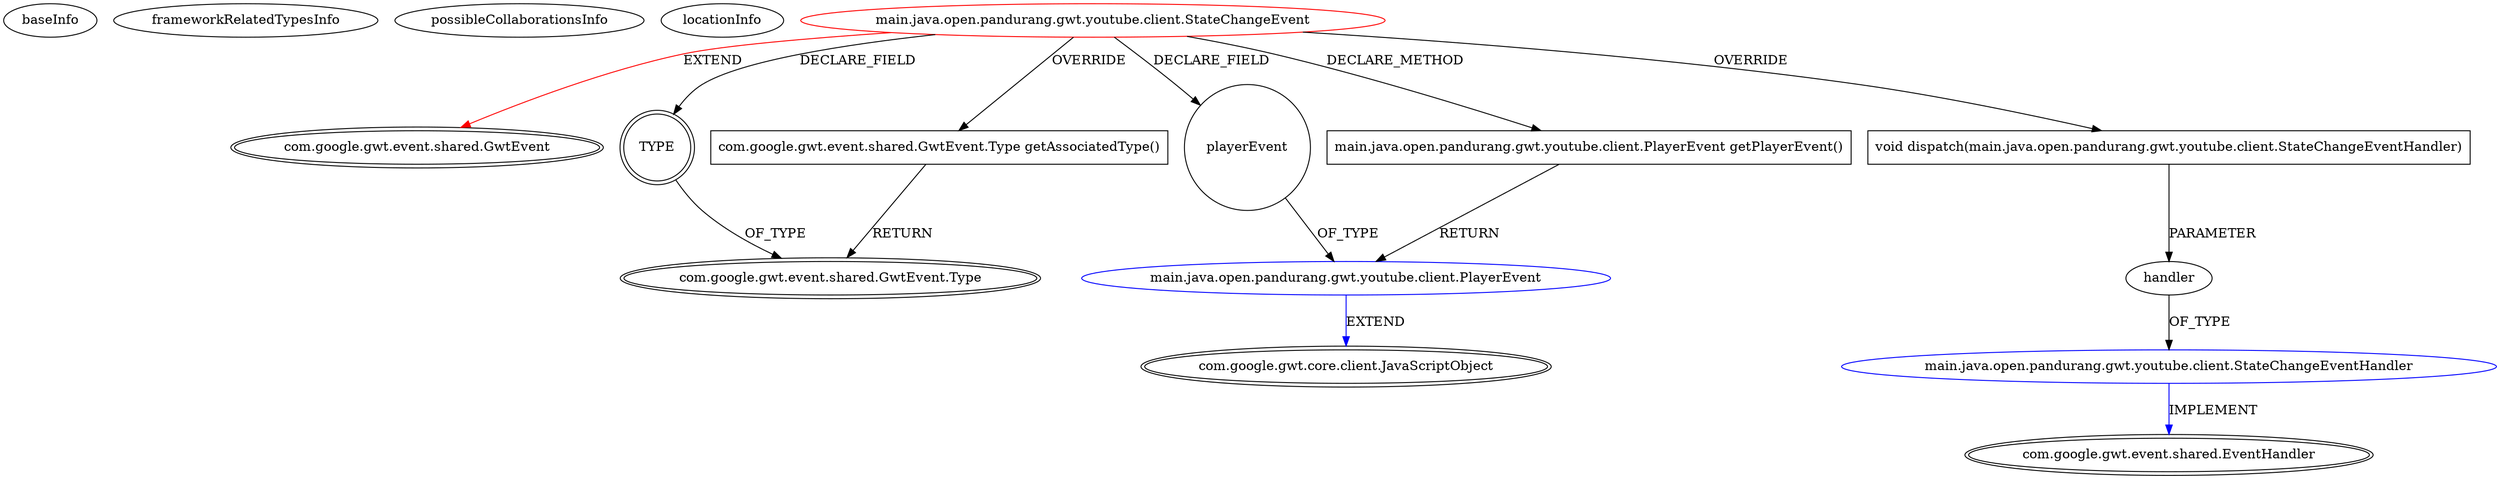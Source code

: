 digraph {
baseInfo[graphId=4269,category="extension_graph",isAnonymous=false,possibleRelation=true]
frameworkRelatedTypesInfo[0="com.google.gwt.event.shared.GwtEvent"]
possibleCollaborationsInfo[0="4269~CLIENT_METHOD_DECLARATION-RETURN_TYPE-FIELD_DECLARATION-~com.google.gwt.event.shared.GwtEvent ~com.google.gwt.core.client.JavaScriptObject ~false~false",1="4269~OVERRIDING_METHOD_DECLARATION-PARAMETER_DECLARATION-~com.google.gwt.event.shared.GwtEvent ~com.google.gwt.event.shared.EventHandler ~false~false"]
locationInfo[projectName="pandurangpatil-gwt-youtube",filePath="/pandurangpatil-gwt-youtube/gwt-youtube-master/gwt-youtube-player/src/main/java/open/pandurang/gwt/youtube/client/StateChangeEvent.java",contextSignature="StateChangeEvent",graphId="4269"]
0[label="main.java.open.pandurang.gwt.youtube.client.StateChangeEvent",vertexType="ROOT_CLIENT_CLASS_DECLARATION",isFrameworkType=false,color=red]
1[label="com.google.gwt.event.shared.GwtEvent",vertexType="FRAMEWORK_CLASS_TYPE",isFrameworkType=true,peripheries=2]
2[label="TYPE",vertexType="FIELD_DECLARATION",isFrameworkType=true,peripheries=2,shape=circle]
3[label="com.google.gwt.event.shared.GwtEvent.Type",vertexType="FRAMEWORK_CLASS_TYPE",isFrameworkType=true,peripheries=2]
4[label="playerEvent",vertexType="FIELD_DECLARATION",isFrameworkType=false,shape=circle]
5[label="main.java.open.pandurang.gwt.youtube.client.PlayerEvent",vertexType="REFERENCE_CLIENT_CLASS_DECLARATION",isFrameworkType=false,color=blue]
6[label="com.google.gwt.core.client.JavaScriptObject",vertexType="FRAMEWORK_CLASS_TYPE",isFrameworkType=true,peripheries=2]
7[label="com.google.gwt.event.shared.GwtEvent.Type getAssociatedType()",vertexType="OVERRIDING_METHOD_DECLARATION",isFrameworkType=false,shape=box]
9[label="void dispatch(main.java.open.pandurang.gwt.youtube.client.StateChangeEventHandler)",vertexType="OVERRIDING_METHOD_DECLARATION",isFrameworkType=false,shape=box]
10[label="handler",vertexType="PARAMETER_DECLARATION",isFrameworkType=false]
11[label="main.java.open.pandurang.gwt.youtube.client.StateChangeEventHandler",vertexType="REFERENCE_CLIENT_CLASS_DECLARATION",isFrameworkType=false,color=blue]
12[label="com.google.gwt.event.shared.EventHandler",vertexType="FRAMEWORK_INTERFACE_TYPE",isFrameworkType=true,peripheries=2]
13[label="main.java.open.pandurang.gwt.youtube.client.PlayerEvent getPlayerEvent()",vertexType="CLIENT_METHOD_DECLARATION",isFrameworkType=false,shape=box]
0->1[label="EXTEND",color=red]
0->2[label="DECLARE_FIELD"]
2->3[label="OF_TYPE"]
0->4[label="DECLARE_FIELD"]
5->6[label="EXTEND",color=blue]
4->5[label="OF_TYPE"]
0->7[label="OVERRIDE"]
7->3[label="RETURN"]
0->9[label="OVERRIDE"]
11->12[label="IMPLEMENT",color=blue]
10->11[label="OF_TYPE"]
9->10[label="PARAMETER"]
0->13[label="DECLARE_METHOD"]
13->5[label="RETURN"]
}
